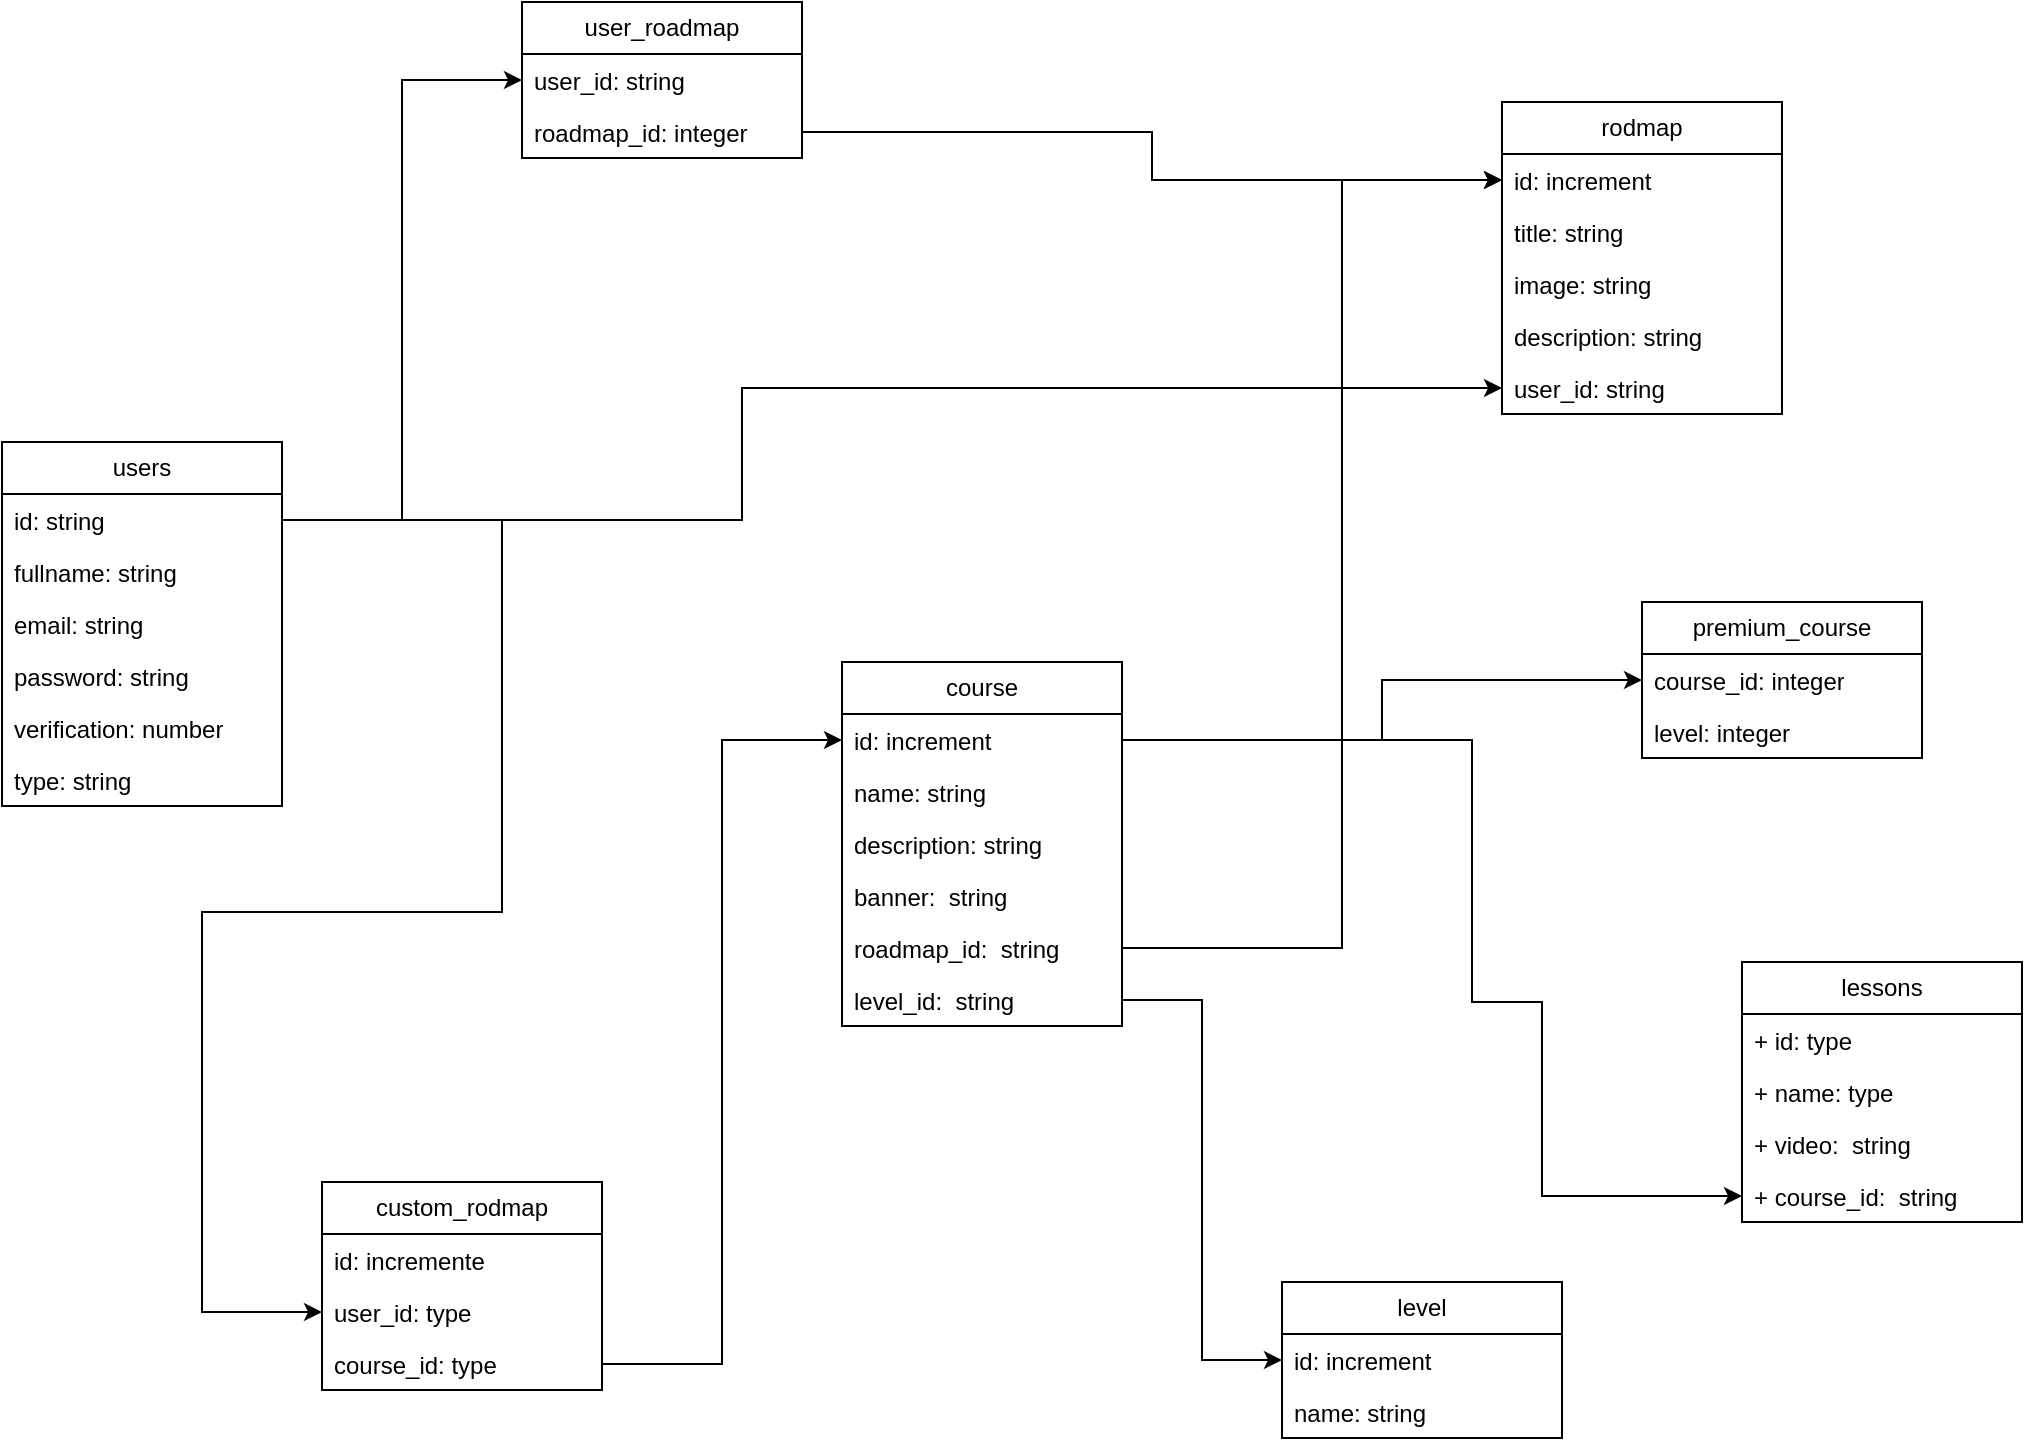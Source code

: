 <mxfile version="28.1.0">
  <diagram name="Página-1" id="qZLv1aPYHVaqjOAjiBlL">
    <mxGraphModel dx="1714" dy="135" grid="1" gridSize="10" guides="1" tooltips="1" connect="1" arrows="1" fold="1" page="1" pageScale="1" pageWidth="1100" pageHeight="850" background="#ffffff" math="0" shadow="0">
      <root>
        <mxCell id="0" />
        <mxCell id="1" parent="0" />
        <mxCell id="g0be5mT_8-R5t2tSg51c-91" value="rodmap" style="swimlane;fontStyle=0;childLayout=stackLayout;horizontal=1;startSize=26;fillColor=none;horizontalStack=0;resizeParent=1;resizeParentMax=0;resizeLast=0;collapsible=1;marginBottom=0;whiteSpace=wrap;html=1;" vertex="1" parent="1">
          <mxGeometry x="795" y="966" width="140" height="156" as="geometry" />
        </mxCell>
        <mxCell id="g0be5mT_8-R5t2tSg51c-92" value="id: increment" style="text;strokeColor=none;fillColor=none;align=left;verticalAlign=top;spacingLeft=4;spacingRight=4;overflow=hidden;rotatable=0;points=[[0,0.5],[1,0.5]];portConstraint=eastwest;whiteSpace=wrap;html=1;" vertex="1" parent="g0be5mT_8-R5t2tSg51c-91">
          <mxGeometry y="26" width="140" height="26" as="geometry" />
        </mxCell>
        <mxCell id="g0be5mT_8-R5t2tSg51c-93" value="title: string" style="text;strokeColor=none;fillColor=none;align=left;verticalAlign=top;spacingLeft=4;spacingRight=4;overflow=hidden;rotatable=0;points=[[0,0.5],[1,0.5]];portConstraint=eastwest;whiteSpace=wrap;html=1;" vertex="1" parent="g0be5mT_8-R5t2tSg51c-91">
          <mxGeometry y="52" width="140" height="26" as="geometry" />
        </mxCell>
        <mxCell id="g0be5mT_8-R5t2tSg51c-94" value="image: string" style="text;strokeColor=none;fillColor=none;align=left;verticalAlign=top;spacingLeft=4;spacingRight=4;overflow=hidden;rotatable=0;points=[[0,0.5],[1,0.5]];portConstraint=eastwest;whiteSpace=wrap;html=1;" vertex="1" parent="g0be5mT_8-R5t2tSg51c-91">
          <mxGeometry y="78" width="140" height="26" as="geometry" />
        </mxCell>
        <mxCell id="g0be5mT_8-R5t2tSg51c-95" value="description: string" style="text;strokeColor=none;fillColor=none;align=left;verticalAlign=top;spacingLeft=4;spacingRight=4;overflow=hidden;rotatable=0;points=[[0,0.5],[1,0.5]];portConstraint=eastwest;whiteSpace=wrap;html=1;" vertex="1" parent="g0be5mT_8-R5t2tSg51c-91">
          <mxGeometry y="104" width="140" height="26" as="geometry" />
        </mxCell>
        <mxCell id="g0be5mT_8-R5t2tSg51c-96" value="user_id: string" style="text;strokeColor=none;fillColor=none;align=left;verticalAlign=top;spacingLeft=4;spacingRight=4;overflow=hidden;rotatable=0;points=[[0,0.5],[1,0.5]];portConstraint=eastwest;whiteSpace=wrap;html=1;" vertex="1" parent="g0be5mT_8-R5t2tSg51c-91">
          <mxGeometry y="130" width="140" height="26" as="geometry" />
        </mxCell>
        <mxCell id="g0be5mT_8-R5t2tSg51c-97" value="users" style="swimlane;fontStyle=0;childLayout=stackLayout;horizontal=1;startSize=26;fillColor=none;horizontalStack=0;resizeParent=1;resizeParentMax=0;resizeLast=0;collapsible=1;marginBottom=0;whiteSpace=wrap;html=1;" vertex="1" parent="1">
          <mxGeometry x="45" y="1136" width="140" height="182" as="geometry">
            <mxRectangle x="30" y="80" width="80" height="30" as="alternateBounds" />
          </mxGeometry>
        </mxCell>
        <mxCell id="g0be5mT_8-R5t2tSg51c-98" value="id: string" style="text;strokeColor=none;fillColor=none;align=left;verticalAlign=top;spacingLeft=4;spacingRight=4;overflow=hidden;rotatable=0;points=[[0,0.5],[1,0.5]];portConstraint=eastwest;whiteSpace=wrap;html=1;" vertex="1" parent="g0be5mT_8-R5t2tSg51c-97">
          <mxGeometry y="26" width="140" height="26" as="geometry" />
        </mxCell>
        <mxCell id="g0be5mT_8-R5t2tSg51c-99" value="fullname: string" style="text;strokeColor=none;fillColor=none;align=left;verticalAlign=top;spacingLeft=4;spacingRight=4;overflow=hidden;rotatable=0;points=[[0,0.5],[1,0.5]];portConstraint=eastwest;whiteSpace=wrap;html=1;" vertex="1" parent="g0be5mT_8-R5t2tSg51c-97">
          <mxGeometry y="52" width="140" height="26" as="geometry" />
        </mxCell>
        <mxCell id="g0be5mT_8-R5t2tSg51c-100" value="email: string" style="text;strokeColor=none;fillColor=none;align=left;verticalAlign=top;spacingLeft=4;spacingRight=4;overflow=hidden;rotatable=0;points=[[0,0.5],[1,0.5]];portConstraint=eastwest;whiteSpace=wrap;html=1;" vertex="1" parent="g0be5mT_8-R5t2tSg51c-97">
          <mxGeometry y="78" width="140" height="26" as="geometry" />
        </mxCell>
        <mxCell id="g0be5mT_8-R5t2tSg51c-101" value="password: string" style="text;strokeColor=none;fillColor=none;align=left;verticalAlign=top;spacingLeft=4;spacingRight=4;overflow=hidden;rotatable=0;points=[[0,0.5],[1,0.5]];portConstraint=eastwest;whiteSpace=wrap;html=1;" vertex="1" parent="g0be5mT_8-R5t2tSg51c-97">
          <mxGeometry y="104" width="140" height="26" as="geometry" />
        </mxCell>
        <mxCell id="g0be5mT_8-R5t2tSg51c-102" value="verification: number" style="text;strokeColor=none;fillColor=none;align=left;verticalAlign=top;spacingLeft=4;spacingRight=4;overflow=hidden;rotatable=0;points=[[0,0.5],[1,0.5]];portConstraint=eastwest;whiteSpace=wrap;html=1;" vertex="1" parent="g0be5mT_8-R5t2tSg51c-97">
          <mxGeometry y="130" width="140" height="26" as="geometry" />
        </mxCell>
        <mxCell id="g0be5mT_8-R5t2tSg51c-103" value="type: string" style="text;strokeColor=none;fillColor=none;align=left;verticalAlign=top;spacingLeft=4;spacingRight=4;overflow=hidden;rotatable=0;points=[[0,0.5],[1,0.5]];portConstraint=eastwest;whiteSpace=wrap;html=1;" vertex="1" parent="g0be5mT_8-R5t2tSg51c-97">
          <mxGeometry y="156" width="140" height="26" as="geometry" />
        </mxCell>
        <mxCell id="g0be5mT_8-R5t2tSg51c-104" value="course" style="swimlane;fontStyle=0;childLayout=stackLayout;horizontal=1;startSize=26;fillColor=none;horizontalStack=0;resizeParent=1;resizeParentMax=0;resizeLast=0;collapsible=1;marginBottom=0;whiteSpace=wrap;html=1;" vertex="1" parent="1">
          <mxGeometry x="465" y="1246" width="140" height="182" as="geometry" />
        </mxCell>
        <mxCell id="g0be5mT_8-R5t2tSg51c-105" value="id: increment" style="text;strokeColor=none;fillColor=none;align=left;verticalAlign=top;spacingLeft=4;spacingRight=4;overflow=hidden;rotatable=0;points=[[0,0.5],[1,0.5]];portConstraint=eastwest;whiteSpace=wrap;html=1;" vertex="1" parent="g0be5mT_8-R5t2tSg51c-104">
          <mxGeometry y="26" width="140" height="26" as="geometry" />
        </mxCell>
        <mxCell id="g0be5mT_8-R5t2tSg51c-106" value="name: string" style="text;strokeColor=none;fillColor=none;align=left;verticalAlign=top;spacingLeft=4;spacingRight=4;overflow=hidden;rotatable=0;points=[[0,0.5],[1,0.5]];portConstraint=eastwest;whiteSpace=wrap;html=1;" vertex="1" parent="g0be5mT_8-R5t2tSg51c-104">
          <mxGeometry y="52" width="140" height="26" as="geometry" />
        </mxCell>
        <mxCell id="g0be5mT_8-R5t2tSg51c-107" value="description: string" style="text;strokeColor=none;fillColor=none;align=left;verticalAlign=top;spacingLeft=4;spacingRight=4;overflow=hidden;rotatable=0;points=[[0,0.5],[1,0.5]];portConstraint=eastwest;whiteSpace=wrap;html=1;" vertex="1" parent="g0be5mT_8-R5t2tSg51c-104">
          <mxGeometry y="78" width="140" height="26" as="geometry" />
        </mxCell>
        <mxCell id="g0be5mT_8-R5t2tSg51c-108" value="banner:&amp;nbsp; string" style="text;strokeColor=none;fillColor=none;align=left;verticalAlign=top;spacingLeft=4;spacingRight=4;overflow=hidden;rotatable=0;points=[[0,0.5],[1,0.5]];portConstraint=eastwest;whiteSpace=wrap;html=1;" vertex="1" parent="g0be5mT_8-R5t2tSg51c-104">
          <mxGeometry y="104" width="140" height="26" as="geometry" />
        </mxCell>
        <mxCell id="g0be5mT_8-R5t2tSg51c-142" value="roadmap_id:&amp;nbsp; string" style="text;strokeColor=none;fillColor=none;align=left;verticalAlign=top;spacingLeft=4;spacingRight=4;overflow=hidden;rotatable=0;points=[[0,0.5],[1,0.5]];portConstraint=eastwest;whiteSpace=wrap;html=1;" vertex="1" parent="g0be5mT_8-R5t2tSg51c-104">
          <mxGeometry y="130" width="140" height="26" as="geometry" />
        </mxCell>
        <mxCell id="g0be5mT_8-R5t2tSg51c-109" value="level_id:&amp;nbsp; string" style="text;strokeColor=none;fillColor=none;align=left;verticalAlign=top;spacingLeft=4;spacingRight=4;overflow=hidden;rotatable=0;points=[[0,0.5],[1,0.5]];portConstraint=eastwest;whiteSpace=wrap;html=1;" vertex="1" parent="g0be5mT_8-R5t2tSg51c-104">
          <mxGeometry y="156" width="140" height="26" as="geometry" />
        </mxCell>
        <mxCell id="g0be5mT_8-R5t2tSg51c-110" value="lessons" style="swimlane;fontStyle=0;childLayout=stackLayout;horizontal=1;startSize=26;fillColor=none;horizontalStack=0;resizeParent=1;resizeParentMax=0;resizeLast=0;collapsible=1;marginBottom=0;whiteSpace=wrap;html=1;" vertex="1" parent="1">
          <mxGeometry x="915" y="1396" width="140" height="130" as="geometry" />
        </mxCell>
        <mxCell id="g0be5mT_8-R5t2tSg51c-111" value="+ id: type" style="text;strokeColor=none;fillColor=none;align=left;verticalAlign=top;spacingLeft=4;spacingRight=4;overflow=hidden;rotatable=0;points=[[0,0.5],[1,0.5]];portConstraint=eastwest;whiteSpace=wrap;html=1;" vertex="1" parent="g0be5mT_8-R5t2tSg51c-110">
          <mxGeometry y="26" width="140" height="26" as="geometry" />
        </mxCell>
        <mxCell id="g0be5mT_8-R5t2tSg51c-112" value="+ name: type" style="text;strokeColor=none;fillColor=none;align=left;verticalAlign=top;spacingLeft=4;spacingRight=4;overflow=hidden;rotatable=0;points=[[0,0.5],[1,0.5]];portConstraint=eastwest;whiteSpace=wrap;html=1;" vertex="1" parent="g0be5mT_8-R5t2tSg51c-110">
          <mxGeometry y="52" width="140" height="26" as="geometry" />
        </mxCell>
        <mxCell id="g0be5mT_8-R5t2tSg51c-113" value="+ video:&amp;nbsp; string" style="text;strokeColor=none;fillColor=none;align=left;verticalAlign=top;spacingLeft=4;spacingRight=4;overflow=hidden;rotatable=0;points=[[0,0.5],[1,0.5]];portConstraint=eastwest;whiteSpace=wrap;html=1;" vertex="1" parent="g0be5mT_8-R5t2tSg51c-110">
          <mxGeometry y="78" width="140" height="26" as="geometry" />
        </mxCell>
        <mxCell id="g0be5mT_8-R5t2tSg51c-114" value="+ course_id:&amp;nbsp; string" style="text;strokeColor=none;fillColor=none;align=left;verticalAlign=top;spacingLeft=4;spacingRight=4;overflow=hidden;rotatable=0;points=[[0,0.5],[1,0.5]];portConstraint=eastwest;whiteSpace=wrap;html=1;" vertex="1" parent="g0be5mT_8-R5t2tSg51c-110">
          <mxGeometry y="104" width="140" height="26" as="geometry" />
        </mxCell>
        <mxCell id="g0be5mT_8-R5t2tSg51c-115" style="edgeStyle=orthogonalEdgeStyle;rounded=0;orthogonalLoop=1;jettySize=auto;html=1;strokeColor=light-dark(#000000,#00CC00);exitX=1;exitY=0.5;exitDx=0;exitDy=0;" edge="1" parent="1" source="g0be5mT_8-R5t2tSg51c-142" target="g0be5mT_8-R5t2tSg51c-92">
          <mxGeometry relative="1" as="geometry">
            <mxPoint x="645" y="1389" as="sourcePoint" />
            <Array as="points">
              <mxPoint x="715" y="1389" />
              <mxPoint x="715" y="1005" />
            </Array>
          </mxGeometry>
        </mxCell>
        <mxCell id="g0be5mT_8-R5t2tSg51c-117" value="user_roadmap" style="swimlane;fontStyle=0;childLayout=stackLayout;horizontal=1;startSize=26;fillColor=none;horizontalStack=0;resizeParent=1;resizeParentMax=0;resizeLast=0;collapsible=1;marginBottom=0;whiteSpace=wrap;html=1;" vertex="1" parent="1">
          <mxGeometry x="305" y="916" width="140" height="78" as="geometry" />
        </mxCell>
        <mxCell id="g0be5mT_8-R5t2tSg51c-118" value="user_id: string" style="text;strokeColor=none;fillColor=none;align=left;verticalAlign=top;spacingLeft=4;spacingRight=4;overflow=hidden;rotatable=0;points=[[0,0.5],[1,0.5]];portConstraint=eastwest;whiteSpace=wrap;html=1;" vertex="1" parent="g0be5mT_8-R5t2tSg51c-117">
          <mxGeometry y="26" width="140" height="26" as="geometry" />
        </mxCell>
        <mxCell id="g0be5mT_8-R5t2tSg51c-119" value="roadmap_id: integer" style="text;strokeColor=none;fillColor=none;align=left;verticalAlign=top;spacingLeft=4;spacingRight=4;overflow=hidden;rotatable=0;points=[[0,0.5],[1,0.5]];portConstraint=eastwest;whiteSpace=wrap;html=1;" vertex="1" parent="g0be5mT_8-R5t2tSg51c-117">
          <mxGeometry y="52" width="140" height="26" as="geometry" />
        </mxCell>
        <mxCell id="g0be5mT_8-R5t2tSg51c-123" value="custom_rodmap" style="swimlane;fontStyle=0;childLayout=stackLayout;horizontal=1;startSize=26;fillColor=none;horizontalStack=0;resizeParent=1;resizeParentMax=0;resizeLast=0;collapsible=1;marginBottom=0;whiteSpace=wrap;html=1;" vertex="1" parent="1">
          <mxGeometry x="205" y="1506" width="140" height="104" as="geometry" />
        </mxCell>
        <mxCell id="g0be5mT_8-R5t2tSg51c-148" value="id: incremente" style="text;strokeColor=none;fillColor=none;align=left;verticalAlign=top;spacingLeft=4;spacingRight=4;overflow=hidden;rotatable=0;points=[[0,0.5],[1,0.5]];portConstraint=eastwest;whiteSpace=wrap;html=1;" vertex="1" parent="g0be5mT_8-R5t2tSg51c-123">
          <mxGeometry y="26" width="140" height="26" as="geometry" />
        </mxCell>
        <mxCell id="g0be5mT_8-R5t2tSg51c-124" value="user_id: type" style="text;strokeColor=none;fillColor=none;align=left;verticalAlign=top;spacingLeft=4;spacingRight=4;overflow=hidden;rotatable=0;points=[[0,0.5],[1,0.5]];portConstraint=eastwest;whiteSpace=wrap;html=1;" vertex="1" parent="g0be5mT_8-R5t2tSg51c-123">
          <mxGeometry y="52" width="140" height="26" as="geometry" />
        </mxCell>
        <mxCell id="g0be5mT_8-R5t2tSg51c-125" value="course_id: type" style="text;strokeColor=none;fillColor=none;align=left;verticalAlign=top;spacingLeft=4;spacingRight=4;overflow=hidden;rotatable=0;points=[[0,0.5],[1,0.5]];portConstraint=eastwest;whiteSpace=wrap;html=1;" vertex="1" parent="g0be5mT_8-R5t2tSg51c-123">
          <mxGeometry y="78" width="140" height="26" as="geometry" />
        </mxCell>
        <mxCell id="g0be5mT_8-R5t2tSg51c-127" style="edgeStyle=orthogonalEdgeStyle;rounded=0;orthogonalLoop=1;jettySize=auto;html=1;strokeColor=light-dark(#000000,#3399FF);" edge="1" parent="1" source="g0be5mT_8-R5t2tSg51c-125" target="g0be5mT_8-R5t2tSg51c-105">
          <mxGeometry relative="1" as="geometry" />
        </mxCell>
        <mxCell id="g0be5mT_8-R5t2tSg51c-129" style="edgeStyle=orthogonalEdgeStyle;rounded=0;orthogonalLoop=1;jettySize=auto;html=1;entryX=0;entryY=0.5;entryDx=0;entryDy=0;strokeColor=light-dark(#000000,#FF0080);" edge="1" parent="1" source="g0be5mT_8-R5t2tSg51c-98" target="g0be5mT_8-R5t2tSg51c-124">
          <mxGeometry relative="1" as="geometry">
            <Array as="points">
              <mxPoint x="295" y="1175" />
              <mxPoint x="295" y="1371" />
              <mxPoint x="145" y="1371" />
              <mxPoint x="145" y="1571" />
            </Array>
          </mxGeometry>
        </mxCell>
        <mxCell id="g0be5mT_8-R5t2tSg51c-132" style="edgeStyle=orthogonalEdgeStyle;rounded=0;orthogonalLoop=1;jettySize=auto;html=1;entryX=0;entryY=0.5;entryDx=0;entryDy=0;fillColor=#a20025;strokeColor=light-dark(#000000,#00CC00);" edge="1" parent="1" source="g0be5mT_8-R5t2tSg51c-105" target="g0be5mT_8-R5t2tSg51c-114">
          <mxGeometry relative="1" as="geometry">
            <Array as="points">
              <mxPoint x="780" y="1285" />
              <mxPoint x="780" y="1416" />
              <mxPoint x="815" y="1416" />
              <mxPoint x="815" y="1513" />
            </Array>
          </mxGeometry>
        </mxCell>
        <mxCell id="g0be5mT_8-R5t2tSg51c-133" style="edgeStyle=orthogonalEdgeStyle;rounded=0;orthogonalLoop=1;jettySize=auto;html=1;entryX=0;entryY=0.5;entryDx=0;entryDy=0;strokeColor=light-dark(#000000,#FF0080);" edge="1" parent="1" source="g0be5mT_8-R5t2tSg51c-98" target="g0be5mT_8-R5t2tSg51c-96">
          <mxGeometry relative="1" as="geometry">
            <Array as="points">
              <mxPoint x="415" y="1175" />
              <mxPoint x="415" y="1109" />
            </Array>
          </mxGeometry>
        </mxCell>
        <mxCell id="g0be5mT_8-R5t2tSg51c-134" style="edgeStyle=orthogonalEdgeStyle;rounded=0;orthogonalLoop=1;jettySize=auto;html=1;entryX=0;entryY=0.5;entryDx=0;entryDy=0;strokeColor=light-dark(#000000,#FF0080);" edge="1" parent="1" source="g0be5mT_8-R5t2tSg51c-98" target="g0be5mT_8-R5t2tSg51c-118">
          <mxGeometry relative="1" as="geometry" />
        </mxCell>
        <mxCell id="g0be5mT_8-R5t2tSg51c-137" value="premium_course" style="swimlane;fontStyle=0;childLayout=stackLayout;horizontal=1;startSize=26;fillColor=none;horizontalStack=0;resizeParent=1;resizeParentMax=0;resizeLast=0;collapsible=1;marginBottom=0;whiteSpace=wrap;html=1;" vertex="1" parent="1">
          <mxGeometry x="865" y="1216" width="140" height="78" as="geometry" />
        </mxCell>
        <mxCell id="g0be5mT_8-R5t2tSg51c-138" value="course_id: integer" style="text;strokeColor=none;fillColor=none;align=left;verticalAlign=top;spacingLeft=4;spacingRight=4;overflow=hidden;rotatable=0;points=[[0,0.5],[1,0.5]];portConstraint=eastwest;whiteSpace=wrap;html=1;" vertex="1" parent="g0be5mT_8-R5t2tSg51c-137">
          <mxGeometry y="26" width="140" height="26" as="geometry" />
        </mxCell>
        <mxCell id="g0be5mT_8-R5t2tSg51c-139" value="level: integer" style="text;strokeColor=none;fillColor=none;align=left;verticalAlign=top;spacingLeft=4;spacingRight=4;overflow=hidden;rotatable=0;points=[[0,0.5],[1,0.5]];portConstraint=eastwest;whiteSpace=wrap;html=1;" vertex="1" parent="g0be5mT_8-R5t2tSg51c-137">
          <mxGeometry y="52" width="140" height="26" as="geometry" />
        </mxCell>
        <mxCell id="g0be5mT_8-R5t2tSg51c-141" style="edgeStyle=orthogonalEdgeStyle;rounded=0;orthogonalLoop=1;jettySize=auto;html=1;exitX=1;exitY=0.5;exitDx=0;exitDy=0;entryX=0;entryY=0.5;entryDx=0;entryDy=0;fillColor=#0050ef;strokeColor=light-dark(#000000,#00CC00);" edge="1" parent="1" source="g0be5mT_8-R5t2tSg51c-105" target="g0be5mT_8-R5t2tSg51c-138">
          <mxGeometry relative="1" as="geometry" />
        </mxCell>
        <mxCell id="g0be5mT_8-R5t2tSg51c-143" value="level" style="swimlane;fontStyle=0;childLayout=stackLayout;horizontal=1;startSize=26;fillColor=none;horizontalStack=0;resizeParent=1;resizeParentMax=0;resizeLast=0;collapsible=1;marginBottom=0;whiteSpace=wrap;html=1;" vertex="1" parent="1">
          <mxGeometry x="685" y="1556" width="140" height="78" as="geometry" />
        </mxCell>
        <mxCell id="g0be5mT_8-R5t2tSg51c-145" value="id: increment" style="text;strokeColor=none;fillColor=none;align=left;verticalAlign=top;spacingLeft=4;spacingRight=4;overflow=hidden;rotatable=0;points=[[0,0.5],[1,0.5]];portConstraint=eastwest;whiteSpace=wrap;html=1;" vertex="1" parent="g0be5mT_8-R5t2tSg51c-143">
          <mxGeometry y="26" width="140" height="26" as="geometry" />
        </mxCell>
        <mxCell id="g0be5mT_8-R5t2tSg51c-144" value="name: string" style="text;strokeColor=none;fillColor=none;align=left;verticalAlign=top;spacingLeft=4;spacingRight=4;overflow=hidden;rotatable=0;points=[[0,0.5],[1,0.5]];portConstraint=eastwest;whiteSpace=wrap;html=1;" vertex="1" parent="g0be5mT_8-R5t2tSg51c-143">
          <mxGeometry y="52" width="140" height="26" as="geometry" />
        </mxCell>
        <mxCell id="g0be5mT_8-R5t2tSg51c-147" style="edgeStyle=orthogonalEdgeStyle;rounded=0;orthogonalLoop=1;jettySize=auto;html=1;entryX=0;entryY=0.5;entryDx=0;entryDy=0;fillColor=#008a00;strokeColor=light-dark(#000000,#00CC00);" edge="1" parent="1" source="g0be5mT_8-R5t2tSg51c-109" target="g0be5mT_8-R5t2tSg51c-145">
          <mxGeometry relative="1" as="geometry" />
        </mxCell>
        <mxCell id="g0be5mT_8-R5t2tSg51c-150" style="edgeStyle=orthogonalEdgeStyle;rounded=0;orthogonalLoop=1;jettySize=auto;html=1;entryX=0;entryY=0.5;entryDx=0;entryDy=0;strokeColor=light-dark(#000000,#3399FF);" edge="1" parent="1" source="g0be5mT_8-R5t2tSg51c-119" target="g0be5mT_8-R5t2tSg51c-92">
          <mxGeometry relative="1" as="geometry" />
        </mxCell>
      </root>
    </mxGraphModel>
  </diagram>
</mxfile>
